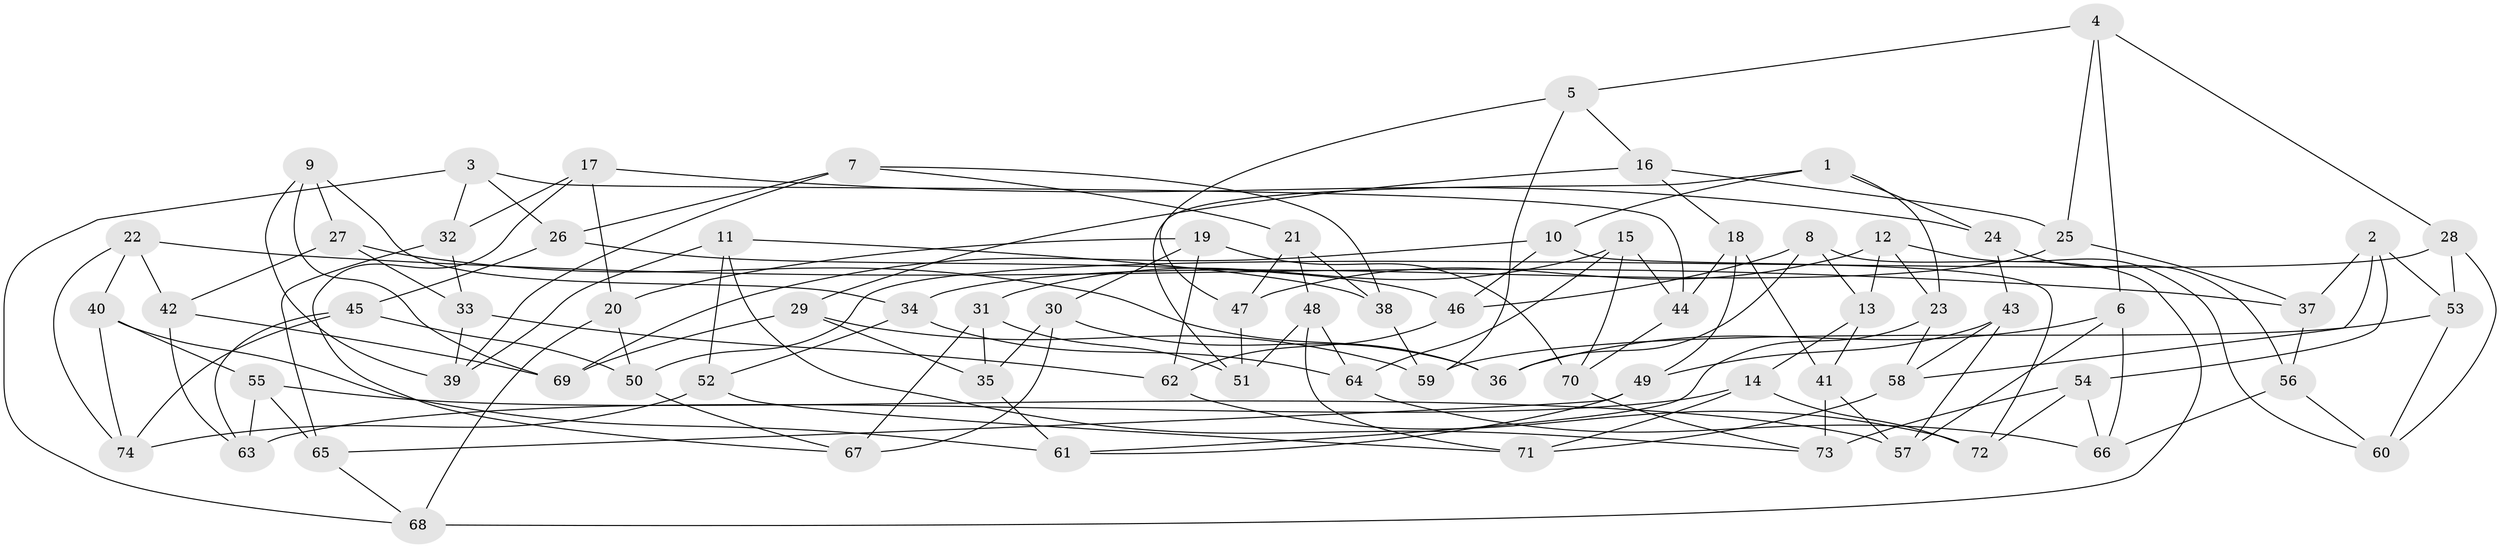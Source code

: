 // Generated by graph-tools (version 1.1) at 2025/50/03/09/25 03:50:52]
// undirected, 74 vertices, 148 edges
graph export_dot {
graph [start="1"]
  node [color=gray90,style=filled];
  1;
  2;
  3;
  4;
  5;
  6;
  7;
  8;
  9;
  10;
  11;
  12;
  13;
  14;
  15;
  16;
  17;
  18;
  19;
  20;
  21;
  22;
  23;
  24;
  25;
  26;
  27;
  28;
  29;
  30;
  31;
  32;
  33;
  34;
  35;
  36;
  37;
  38;
  39;
  40;
  41;
  42;
  43;
  44;
  45;
  46;
  47;
  48;
  49;
  50;
  51;
  52;
  53;
  54;
  55;
  56;
  57;
  58;
  59;
  60;
  61;
  62;
  63;
  64;
  65;
  66;
  67;
  68;
  69;
  70;
  71;
  72;
  73;
  74;
  1 -- 10;
  1 -- 24;
  1 -- 51;
  1 -- 23;
  2 -- 58;
  2 -- 37;
  2 -- 53;
  2 -- 54;
  3 -- 26;
  3 -- 32;
  3 -- 44;
  3 -- 68;
  4 -- 25;
  4 -- 6;
  4 -- 5;
  4 -- 28;
  5 -- 47;
  5 -- 59;
  5 -- 16;
  6 -- 66;
  6 -- 36;
  6 -- 57;
  7 -- 39;
  7 -- 21;
  7 -- 38;
  7 -- 26;
  8 -- 46;
  8 -- 36;
  8 -- 13;
  8 -- 68;
  9 -- 69;
  9 -- 34;
  9 -- 27;
  9 -- 39;
  10 -- 46;
  10 -- 72;
  10 -- 69;
  11 -- 39;
  11 -- 38;
  11 -- 73;
  11 -- 52;
  12 -- 47;
  12 -- 13;
  12 -- 60;
  12 -- 23;
  13 -- 41;
  13 -- 14;
  14 -- 72;
  14 -- 63;
  14 -- 71;
  15 -- 70;
  15 -- 64;
  15 -- 31;
  15 -- 44;
  16 -- 25;
  16 -- 18;
  16 -- 29;
  17 -- 20;
  17 -- 67;
  17 -- 24;
  17 -- 32;
  18 -- 41;
  18 -- 44;
  18 -- 49;
  19 -- 20;
  19 -- 62;
  19 -- 70;
  19 -- 30;
  20 -- 68;
  20 -- 50;
  21 -- 48;
  21 -- 47;
  21 -- 38;
  22 -- 74;
  22 -- 37;
  22 -- 42;
  22 -- 40;
  23 -- 61;
  23 -- 58;
  24 -- 43;
  24 -- 56;
  25 -- 37;
  25 -- 34;
  26 -- 46;
  26 -- 45;
  27 -- 42;
  27 -- 36;
  27 -- 33;
  28 -- 50;
  28 -- 60;
  28 -- 53;
  29 -- 35;
  29 -- 69;
  29 -- 59;
  30 -- 67;
  30 -- 35;
  30 -- 36;
  31 -- 51;
  31 -- 35;
  31 -- 67;
  32 -- 33;
  32 -- 65;
  33 -- 62;
  33 -- 39;
  34 -- 52;
  34 -- 64;
  35 -- 61;
  37 -- 56;
  38 -- 59;
  40 -- 74;
  40 -- 55;
  40 -- 61;
  41 -- 73;
  41 -- 57;
  42 -- 69;
  42 -- 63;
  43 -- 49;
  43 -- 57;
  43 -- 58;
  44 -- 70;
  45 -- 63;
  45 -- 50;
  45 -- 74;
  46 -- 62;
  47 -- 51;
  48 -- 71;
  48 -- 51;
  48 -- 64;
  49 -- 65;
  49 -- 61;
  50 -- 67;
  52 -- 71;
  52 -- 74;
  53 -- 59;
  53 -- 60;
  54 -- 73;
  54 -- 72;
  54 -- 66;
  55 -- 65;
  55 -- 57;
  55 -- 63;
  56 -- 60;
  56 -- 66;
  58 -- 71;
  62 -- 72;
  64 -- 66;
  65 -- 68;
  70 -- 73;
}
